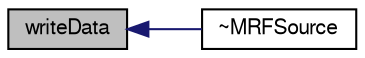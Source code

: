 digraph "writeData"
{
  bgcolor="transparent";
  edge [fontname="FreeSans",fontsize="10",labelfontname="FreeSans",labelfontsize="10"];
  node [fontname="FreeSans",fontsize="10",shape=record];
  rankdir="LR";
  Node397 [label="writeData",height=0.2,width=0.4,color="black", fillcolor="grey75", style="filled", fontcolor="black"];
  Node397 -> Node398 [dir="back",color="midnightblue",fontsize="10",style="solid",fontname="FreeSans"];
  Node398 [label="~MRFSource",height=0.2,width=0.4,color="black",URL="$a23470.html#ac61e5f2fb6cb823a1183bb4f675e9cd1",tooltip="Destructor. "];
}
